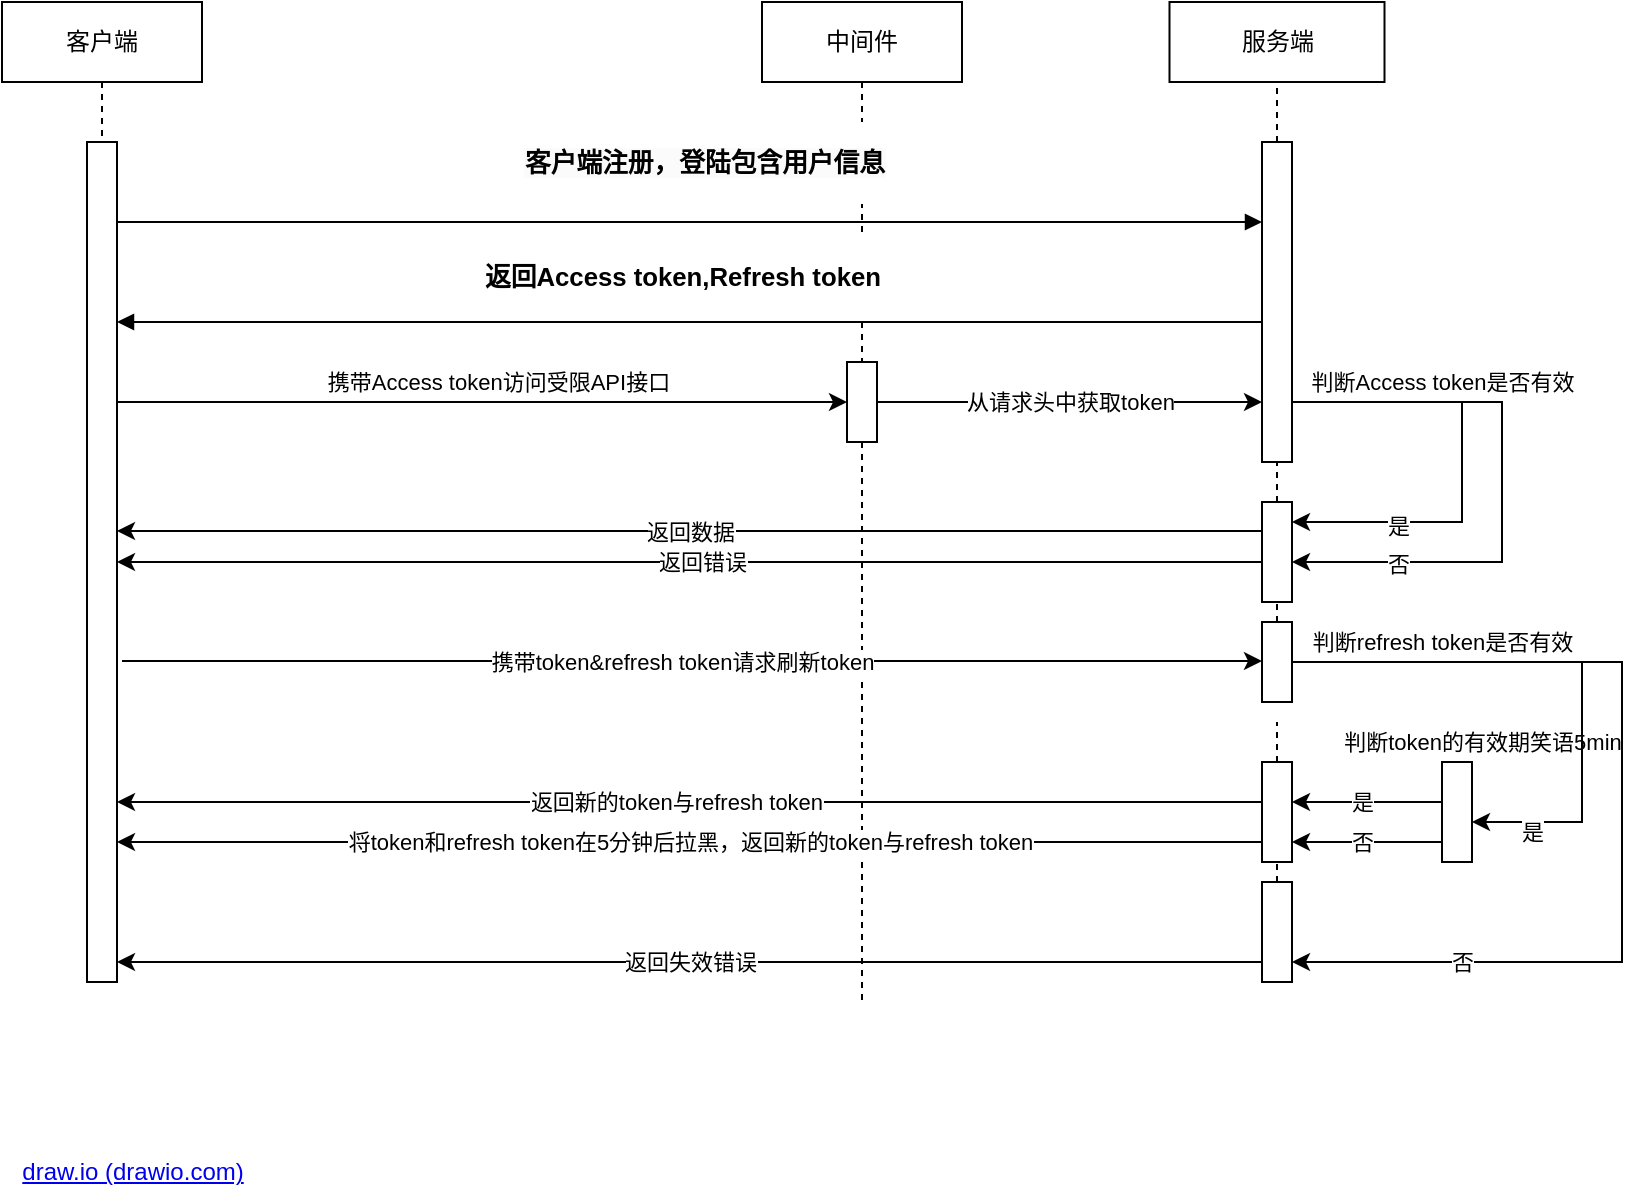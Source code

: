 <mxfile>
    <diagram name="token逻辑" id="2YBvvXClWsGukQMizWep">
        <mxGraphModel dx="1061" dy="876" grid="1" gridSize="10" guides="1" tooltips="1" connect="1" arrows="1" fold="1" page="1" pageScale="1" pageWidth="850" pageHeight="1100" math="0" shadow="0">
            <root>
                <mxCell id="0"/>
                <mxCell id="1" parent="0"/>
                <mxCell id="aM9ryv3xv72pqoxQDRHE-1" value="客户端" style="shape=umlLifeline;perimeter=lifelinePerimeter;whiteSpace=wrap;html=1;container=0;dropTarget=0;collapsible=0;recursiveResize=0;outlineConnect=0;portConstraint=eastwest;newEdgeStyle={&quot;edgeStyle&quot;:&quot;elbowEdgeStyle&quot;,&quot;elbow&quot;:&quot;vertical&quot;,&quot;curved&quot;:0,&quot;rounded&quot;:0};" parent="1" vertex="1">
                    <mxGeometry x="10" y="40" width="100" height="490" as="geometry"/>
                </mxCell>
                <mxCell id="aM9ryv3xv72pqoxQDRHE-2" value="" style="html=1;points=[];perimeter=orthogonalPerimeter;outlineConnect=0;targetShapes=umlLifeline;portConstraint=eastwest;newEdgeStyle={&quot;edgeStyle&quot;:&quot;elbowEdgeStyle&quot;,&quot;elbow&quot;:&quot;vertical&quot;,&quot;curved&quot;:0,&quot;rounded&quot;:0};" parent="aM9ryv3xv72pqoxQDRHE-1" vertex="1">
                    <mxGeometry x="42.5" y="70" width="15" height="420" as="geometry"/>
                </mxCell>
                <mxCell id="aM9ryv3xv72pqoxQDRHE-5" value="中间件" style="shape=umlLifeline;perimeter=lifelinePerimeter;whiteSpace=wrap;html=1;container=0;dropTarget=0;collapsible=0;recursiveResize=0;outlineConnect=0;portConstraint=eastwest;newEdgeStyle={&quot;edgeStyle&quot;:&quot;elbowEdgeStyle&quot;,&quot;elbow&quot;:&quot;vertical&quot;,&quot;curved&quot;:0,&quot;rounded&quot;:0};" parent="1" vertex="1">
                    <mxGeometry x="390" y="40" width="100" height="500" as="geometry"/>
                </mxCell>
                <mxCell id="aM9ryv3xv72pqoxQDRHE-6" value="" style="html=1;points=[];perimeter=orthogonalPerimeter;outlineConnect=0;targetShapes=umlLifeline;portConstraint=eastwest;newEdgeStyle={&quot;edgeStyle&quot;:&quot;elbowEdgeStyle&quot;,&quot;elbow&quot;:&quot;vertical&quot;,&quot;curved&quot;:0,&quot;rounded&quot;:0};" parent="aM9ryv3xv72pqoxQDRHE-5" vertex="1">
                    <mxGeometry x="42.5" y="180" width="15" height="40" as="geometry"/>
                </mxCell>
                <mxCell id="aM9ryv3xv72pqoxQDRHE-7" value="" style="html=1;verticalAlign=bottom;endArrow=block;edgeStyle=elbowEdgeStyle;elbow=vertical;curved=0;rounded=0;" parent="1" source="aM9ryv3xv72pqoxQDRHE-2" target="9ifZn3fKcf805PeGS2GT-32" edge="1">
                    <mxGeometry relative="1" as="geometry">
                        <mxPoint x="67.5" y="150" as="sourcePoint"/>
                        <Array as="points">
                            <mxPoint x="330" y="150"/>
                            <mxPoint x="192.5" y="-50"/>
                        </Array>
                        <mxPoint x="630" y="150" as="targetPoint"/>
                    </mxGeometry>
                </mxCell>
                <mxCell id="9ifZn3fKcf805PeGS2GT-8" value="&lt;h3 style=&quot;background-color: rgb(251, 251, 251);&quot;&gt;客户端注册，登陆包含用户信息&lt;/h3&gt;" style="edgeLabel;html=1;align=center;verticalAlign=middle;resizable=0;points=[];labelBorderColor=none;fontColor=#000000;" parent="aM9ryv3xv72pqoxQDRHE-7" vertex="1" connectable="0">
                    <mxGeometry x="0.004" y="-2" relative="1" as="geometry">
                        <mxPoint x="6" y="-32" as="offset"/>
                    </mxGeometry>
                </mxCell>
                <mxCell id="aM9ryv3xv72pqoxQDRHE-9" value="&lt;h3&gt;返回Access token,Refresh token&lt;/h3&gt;" style="html=1;verticalAlign=bottom;endArrow=block;edgeStyle=elbowEdgeStyle;elbow=vertical;curved=0;rounded=0;" parent="1" source="9ifZn3fKcf805PeGS2GT-32" target="aM9ryv3xv72pqoxQDRHE-2" edge="1">
                    <mxGeometry x="0.013" relative="1" as="geometry">
                        <mxPoint x="550" y="200" as="sourcePoint"/>
                        <Array as="points">
                            <mxPoint x="180" y="200"/>
                            <mxPoint x="300" y="240"/>
                            <mxPoint x="350" y="180"/>
                            <mxPoint x="180" y="160"/>
                        </Array>
                        <mxPoint x="80" y="200" as="targetPoint"/>
                        <mxPoint as="offset"/>
                    </mxGeometry>
                </mxCell>
                <mxCell id="9ifZn3fKcf805PeGS2GT-24" value="" style="endArrow=classic;html=1;rounded=0;" parent="1" target="aM9ryv3xv72pqoxQDRHE-6" edge="1">
                    <mxGeometry width="50" height="50" relative="1" as="geometry">
                        <mxPoint x="67.5" y="240" as="sourcePoint"/>
                        <mxPoint x="432.5" y="240" as="targetPoint"/>
                        <Array as="points">
                            <mxPoint x="272.5" y="240"/>
                        </Array>
                    </mxGeometry>
                </mxCell>
                <mxCell id="9ifZn3fKcf805PeGS2GT-25" value="携带Access token访问受限API接口" style="edgeLabel;html=1;align=center;verticalAlign=middle;resizable=0;points=[];rotation=0;" parent="9ifZn3fKcf805PeGS2GT-24" vertex="1" connectable="0">
                    <mxGeometry x="0.041" y="-7" relative="1" as="geometry">
                        <mxPoint y="-17" as="offset"/>
                    </mxGeometry>
                </mxCell>
                <mxCell id="9ifZn3fKcf805PeGS2GT-35" value="服务端" style="rounded=0;whiteSpace=wrap;html=1;" parent="1" vertex="1">
                    <mxGeometry x="593.75" y="40" width="107.5" height="40" as="geometry"/>
                </mxCell>
                <mxCell id="9ifZn3fKcf805PeGS2GT-42" value="判断Access token是否有效" style="endArrow=classic;html=1;rounded=0;" parent="1" edge="1">
                    <mxGeometry x="-0.348" y="10" width="50" height="50" relative="1" as="geometry">
                        <mxPoint x="655" y="240" as="sourcePoint"/>
                        <mxPoint x="655" y="300" as="targetPoint"/>
                        <Array as="points">
                            <mxPoint x="740" y="240"/>
                            <mxPoint x="740" y="300"/>
                            <mxPoint x="690" y="300"/>
                        </Array>
                        <mxPoint as="offset"/>
                    </mxGeometry>
                </mxCell>
                <mxCell id="9ifZn3fKcf805PeGS2GT-79" value="是" style="edgeLabel;html=1;align=center;verticalAlign=middle;resizable=0;points=[];" parent="9ifZn3fKcf805PeGS2GT-42" vertex="1" connectable="0">
                    <mxGeometry x="0.544" y="2" relative="1" as="geometry">
                        <mxPoint as="offset"/>
                    </mxGeometry>
                </mxCell>
                <mxCell id="9ifZn3fKcf805PeGS2GT-57" value="判断token的有效期笑语5min" style="endArrow=classic;html=1;rounded=0;" parent="1" source="9ifZn3fKcf805PeGS2GT-97" edge="1">
                    <mxGeometry x="-1" y="-36" width="50" height="50" relative="1" as="geometry">
                        <mxPoint x="770" y="440" as="sourcePoint"/>
                        <mxPoint x="655" y="440" as="targetPoint"/>
                        <Array as="points">
                            <mxPoint x="728" y="440"/>
                        </Array>
                        <mxPoint x="20" y="6" as="offset"/>
                    </mxGeometry>
                </mxCell>
                <mxCell id="9ifZn3fKcf805PeGS2GT-82" value="是" style="edgeLabel;html=1;align=center;verticalAlign=middle;resizable=0;points=[];" parent="9ifZn3fKcf805PeGS2GT-57" vertex="1" connectable="0">
                    <mxGeometry x="0.528" y="5" relative="1" as="geometry">
                        <mxPoint x="17" y="-5" as="offset"/>
                    </mxGeometry>
                </mxCell>
                <mxCell id="9ifZn3fKcf805PeGS2GT-58" value="返回新的token与refresh token" style="endArrow=classic;html=1;rounded=0;" parent="1" edge="1">
                    <mxGeometry x="0.026" width="50" height="50" relative="1" as="geometry">
                        <mxPoint x="640" y="440" as="sourcePoint"/>
                        <mxPoint x="67.5" y="440" as="targetPoint"/>
                        <Array as="points">
                            <mxPoint x="620" y="440"/>
                        </Array>
                        <mxPoint as="offset"/>
                    </mxGeometry>
                </mxCell>
                <mxCell id="9ifZn3fKcf805PeGS2GT-33" value="从请求头中获取token" style="edgeStyle=elbowEdgeStyle;rounded=0;orthogonalLoop=1;jettySize=auto;html=1;elbow=vertical;curved=0;" parent="1" source="aM9ryv3xv72pqoxQDRHE-6" target="9ifZn3fKcf805PeGS2GT-32" edge="1">
                    <mxGeometry relative="1" as="geometry">
                        <Array as="points">
                            <mxPoint x="600" y="240"/>
                            <mxPoint x="510" y="270"/>
                        </Array>
                    </mxGeometry>
                </mxCell>
                <mxCell id="9ifZn3fKcf805PeGS2GT-63" value="" style="endArrow=none;dashed=1;html=1;rounded=0;" parent="1" source="9ifZn3fKcf805PeGS2GT-32" target="9ifZn3fKcf805PeGS2GT-35" edge="1">
                    <mxGeometry width="50" height="50" relative="1" as="geometry">
                        <mxPoint x="648" y="520" as="sourcePoint"/>
                        <mxPoint x="650" y="100" as="targetPoint"/>
                    </mxGeometry>
                </mxCell>
                <mxCell id="9ifZn3fKcf805PeGS2GT-64" value="" style="endArrow=none;dashed=1;html=1;rounded=0;" parent="1" target="9ifZn3fKcf805PeGS2GT-60" edge="1">
                    <mxGeometry width="50" height="50" relative="1" as="geometry">
                        <mxPoint x="647.5" y="350" as="sourcePoint"/>
                        <mxPoint x="648" y="80" as="targetPoint"/>
                    </mxGeometry>
                </mxCell>
                <mxCell id="9ifZn3fKcf805PeGS2GT-60" value="" style="html=1;points=[];perimeter=orthogonalPerimeter;outlineConnect=0;targetShapes=umlLifeline;portConstraint=eastwest;newEdgeStyle={&quot;edgeStyle&quot;:&quot;elbowEdgeStyle&quot;,&quot;elbow&quot;:&quot;vertical&quot;,&quot;curved&quot;:0,&quot;rounded&quot;:0};" parent="1" vertex="1">
                    <mxGeometry x="640" y="290" width="15" height="50" as="geometry"/>
                </mxCell>
                <mxCell id="9ifZn3fKcf805PeGS2GT-65" value="" style="endArrow=none;dashed=1;html=1;rounded=0;" parent="1" source="9ifZn3fKcf805PeGS2GT-60" target="9ifZn3fKcf805PeGS2GT-32" edge="1">
                    <mxGeometry width="50" height="50" relative="1" as="geometry">
                        <mxPoint x="648" y="290" as="sourcePoint"/>
                        <mxPoint x="648" y="80" as="targetPoint"/>
                    </mxGeometry>
                </mxCell>
                <mxCell id="9ifZn3fKcf805PeGS2GT-32" value="" style="html=1;points=[];perimeter=orthogonalPerimeter;outlineConnect=0;targetShapes=umlLifeline;portConstraint=eastwest;newEdgeStyle={&quot;edgeStyle&quot;:&quot;elbowEdgeStyle&quot;,&quot;elbow&quot;:&quot;vertical&quot;,&quot;curved&quot;:0,&quot;rounded&quot;:0};" parent="1" vertex="1">
                    <mxGeometry x="640" y="110" width="15" height="160" as="geometry"/>
                </mxCell>
                <mxCell id="9ifZn3fKcf805PeGS2GT-68" value="" style="endArrow=none;dashed=1;html=1;rounded=0;" parent="1" source="9ifZn3fKcf805PeGS2GT-71" edge="1">
                    <mxGeometry width="50" height="50" relative="1" as="geometry">
                        <mxPoint x="648" y="520" as="sourcePoint"/>
                        <mxPoint x="647.5" y="400" as="targetPoint"/>
                    </mxGeometry>
                </mxCell>
                <mxCell id="9ifZn3fKcf805PeGS2GT-73" value="" style="endArrow=none;dashed=1;html=1;rounded=0;" parent="1" source="9ifZn3fKcf805PeGS2GT-94" target="9ifZn3fKcf805PeGS2GT-71" edge="1">
                    <mxGeometry width="50" height="50" relative="1" as="geometry">
                        <mxPoint x="648" y="520" as="sourcePoint"/>
                        <mxPoint x="648" y="400" as="targetPoint"/>
                    </mxGeometry>
                </mxCell>
                <mxCell id="9ifZn3fKcf805PeGS2GT-71" value="" style="html=1;points=[];perimeter=orthogonalPerimeter;outlineConnect=0;targetShapes=umlLifeline;portConstraint=eastwest;newEdgeStyle={&quot;edgeStyle&quot;:&quot;elbowEdgeStyle&quot;,&quot;elbow&quot;:&quot;vertical&quot;,&quot;curved&quot;:0,&quot;rounded&quot;:0};" parent="1" vertex="1">
                    <mxGeometry x="640" y="420" width="15" height="50" as="geometry"/>
                </mxCell>
                <mxCell id="9ifZn3fKcf805PeGS2GT-74" value="否" style="endArrow=classic;html=1;rounded=0;" parent="1" source="9ifZn3fKcf805PeGS2GT-97" edge="1">
                    <mxGeometry x="0.067" width="50" height="50" relative="1" as="geometry">
                        <mxPoint x="790" y="460" as="sourcePoint"/>
                        <mxPoint x="655" y="460" as="targetPoint"/>
                        <Array as="points"/>
                        <mxPoint as="offset"/>
                    </mxGeometry>
                </mxCell>
                <mxCell id="9ifZn3fKcf805PeGS2GT-75" value="将token和refresh token在5分钟后拉黑，返回新的token与refresh token" style="endArrow=classic;html=1;rounded=0;" parent="1" edge="1">
                    <mxGeometry x="0.0" width="50" height="50" relative="1" as="geometry">
                        <mxPoint x="640" y="460" as="sourcePoint"/>
                        <mxPoint x="67.5" y="460" as="targetPoint"/>
                        <mxPoint as="offset"/>
                    </mxGeometry>
                </mxCell>
                <mxCell id="9ifZn3fKcf805PeGS2GT-76" value="" style="endArrow=classic;html=1;rounded=0;" parent="1" target="9ifZn3fKcf805PeGS2GT-60" edge="1">
                    <mxGeometry width="50" height="50" relative="1" as="geometry">
                        <mxPoint x="655" y="240" as="sourcePoint"/>
                        <mxPoint x="660" y="320" as="targetPoint"/>
                        <Array as="points">
                            <mxPoint x="760" y="240"/>
                            <mxPoint x="760" y="320"/>
                        </Array>
                    </mxGeometry>
                </mxCell>
                <mxCell id="9ifZn3fKcf805PeGS2GT-77" value="否" style="edgeLabel;html=1;align=center;verticalAlign=middle;resizable=0;points=[];" parent="9ifZn3fKcf805PeGS2GT-76" vertex="1" connectable="0">
                    <mxGeometry x="0.634" y="1" relative="1" as="geometry">
                        <mxPoint as="offset"/>
                    </mxGeometry>
                </mxCell>
                <mxCell id="9ifZn3fKcf805PeGS2GT-83" value="返回数据" style="endArrow=classic;html=1;rounded=0;" parent="1" edge="1">
                    <mxGeometry width="50" height="50" relative="1" as="geometry">
                        <mxPoint x="640" y="304.5" as="sourcePoint"/>
                        <mxPoint x="67.5" y="304.5" as="targetPoint"/>
                    </mxGeometry>
                </mxCell>
                <mxCell id="9ifZn3fKcf805PeGS2GT-84" value="返回错误" style="endArrow=classic;html=1;rounded=0;" parent="1" edge="1">
                    <mxGeometry x="-0.022" width="50" height="50" relative="1" as="geometry">
                        <mxPoint x="640" y="320" as="sourcePoint"/>
                        <mxPoint x="67.5" y="320" as="targetPoint"/>
                        <mxPoint as="offset"/>
                    </mxGeometry>
                </mxCell>
                <mxCell id="9ifZn3fKcf805PeGS2GT-85" value="携带token&amp;amp;refresh token请求刷新token" style="endArrow=classic;html=1;rounded=0;" parent="1" edge="1">
                    <mxGeometry x="-0.018" width="50" height="50" relative="1" as="geometry">
                        <mxPoint x="70" y="369.5" as="sourcePoint"/>
                        <mxPoint x="640" y="369.5" as="targetPoint"/>
                        <mxPoint as="offset"/>
                    </mxGeometry>
                </mxCell>
                <mxCell id="9ifZn3fKcf805PeGS2GT-86" value="" style="html=1;points=[];perimeter=orthogonalPerimeter;outlineConnect=0;targetShapes=umlLifeline;portConstraint=eastwest;newEdgeStyle={&quot;edgeStyle&quot;:&quot;elbowEdgeStyle&quot;,&quot;elbow&quot;:&quot;vertical&quot;,&quot;curved&quot;:0,&quot;rounded&quot;:0};" parent="1" vertex="1">
                    <mxGeometry x="640" y="350" width="15" height="40" as="geometry"/>
                </mxCell>
                <mxCell id="9ifZn3fKcf805PeGS2GT-88" value="" style="endArrow=classic;html=1;rounded=0;" parent="1" source="9ifZn3fKcf805PeGS2GT-86" target="9ifZn3fKcf805PeGS2GT-97" edge="1">
                    <mxGeometry width="50" height="50" relative="1" as="geometry">
                        <mxPoint x="655" y="369.5" as="sourcePoint"/>
                        <mxPoint x="720" y="450" as="targetPoint"/>
                        <Array as="points">
                            <mxPoint x="800" y="370"/>
                            <mxPoint x="800" y="450"/>
                        </Array>
                    </mxGeometry>
                </mxCell>
                <mxCell id="9ifZn3fKcf805PeGS2GT-89" value="判断refresh token是否有效" style="edgeLabel;html=1;align=center;verticalAlign=middle;resizable=0;points=[];" parent="9ifZn3fKcf805PeGS2GT-88" vertex="1" connectable="0">
                    <mxGeometry x="-0.625" relative="1" as="geometry">
                        <mxPoint x="22" y="-10" as="offset"/>
                    </mxGeometry>
                </mxCell>
                <mxCell id="9ifZn3fKcf805PeGS2GT-106" value="是" style="edgeLabel;html=1;align=center;verticalAlign=middle;resizable=0;points=[];" parent="9ifZn3fKcf805PeGS2GT-88" vertex="1" connectable="0">
                    <mxGeometry x="0.786" y="5" relative="1" as="geometry">
                        <mxPoint as="offset"/>
                    </mxGeometry>
                </mxCell>
                <mxCell id="9ifZn3fKcf805PeGS2GT-91" value="" style="endArrow=classic;html=1;rounded=0;" parent="1" source="9ifZn3fKcf805PeGS2GT-86" target="9ifZn3fKcf805PeGS2GT-94" edge="1">
                    <mxGeometry width="50" height="50" relative="1" as="geometry">
                        <mxPoint x="660" y="370" as="sourcePoint"/>
                        <mxPoint x="660" y="520" as="targetPoint"/>
                        <Array as="points">
                            <mxPoint x="820" y="370"/>
                            <mxPoint x="820" y="520"/>
                        </Array>
                    </mxGeometry>
                </mxCell>
                <mxCell id="9ifZn3fKcf805PeGS2GT-108" value="否" style="edgeLabel;html=1;align=center;verticalAlign=middle;resizable=0;points=[];" parent="9ifZn3fKcf805PeGS2GT-91" vertex="1" connectable="0">
                    <mxGeometry x="0.646" relative="1" as="geometry">
                        <mxPoint as="offset"/>
                    </mxGeometry>
                </mxCell>
                <mxCell id="9ifZn3fKcf805PeGS2GT-96" value="" style="endArrow=none;dashed=1;html=1;rounded=0;" parent="1" target="9ifZn3fKcf805PeGS2GT-94" edge="1">
                    <mxGeometry width="50" height="50" relative="1" as="geometry">
                        <mxPoint x="648" y="520" as="sourcePoint"/>
                        <mxPoint x="648" y="470" as="targetPoint"/>
                    </mxGeometry>
                </mxCell>
                <mxCell id="9ifZn3fKcf805PeGS2GT-94" value="" style="html=1;points=[];perimeter=orthogonalPerimeter;outlineConnect=0;targetShapes=umlLifeline;portConstraint=eastwest;newEdgeStyle={&quot;edgeStyle&quot;:&quot;elbowEdgeStyle&quot;,&quot;elbow&quot;:&quot;vertical&quot;,&quot;curved&quot;:0,&quot;rounded&quot;:0};" parent="1" vertex="1">
                    <mxGeometry x="640" y="480" width="15" height="50" as="geometry"/>
                </mxCell>
                <mxCell id="9ifZn3fKcf805PeGS2GT-97" value="" style="html=1;points=[];perimeter=orthogonalPerimeter;outlineConnect=0;targetShapes=umlLifeline;portConstraint=eastwest;newEdgeStyle={&quot;edgeStyle&quot;:&quot;elbowEdgeStyle&quot;,&quot;elbow&quot;:&quot;vertical&quot;,&quot;curved&quot;:0,&quot;rounded&quot;:0};" parent="1" vertex="1">
                    <mxGeometry x="730" y="420" width="15" height="50" as="geometry"/>
                </mxCell>
                <mxCell id="9ifZn3fKcf805PeGS2GT-104" value="返回失效错误" style="endArrow=classic;html=1;rounded=0;" parent="1" edge="1">
                    <mxGeometry x="0.0" width="50" height="50" relative="1" as="geometry">
                        <mxPoint x="640" y="520" as="sourcePoint"/>
                        <mxPoint x="67.5" y="520" as="targetPoint"/>
                        <mxPoint as="offset"/>
                    </mxGeometry>
                </mxCell>
                <mxCell id="3" value="&lt;meta charset=&quot;utf-8&quot;&gt;&lt;a href=&quot;https://www.drawio.com/&quot;&gt;draw.io (drawio.com)&lt;/a&gt;" style="text;html=1;align=center;verticalAlign=middle;resizable=0;points=[];autosize=1;strokeColor=none;fillColor=none;" vertex="1" parent="1">
                    <mxGeometry x="10" y="610" width="130" height="30" as="geometry"/>
                </mxCell>
            </root>
        </mxGraphModel>
    </diagram>
    <diagram id="QEzSIrD1wjCZ7ieUJPeU" name="第 2 页">
        <mxGraphModel dx="682" dy="613" grid="1" gridSize="10" guides="1" tooltips="1" connect="1" arrows="1" fold="1" page="1" pageScale="1" pageWidth="827" pageHeight="1169" math="0" shadow="0">
            <root>
                <mxCell id="0"/>
                <mxCell id="1" parent="0"/>
            </root>
        </mxGraphModel>
    </diagram>
</mxfile>